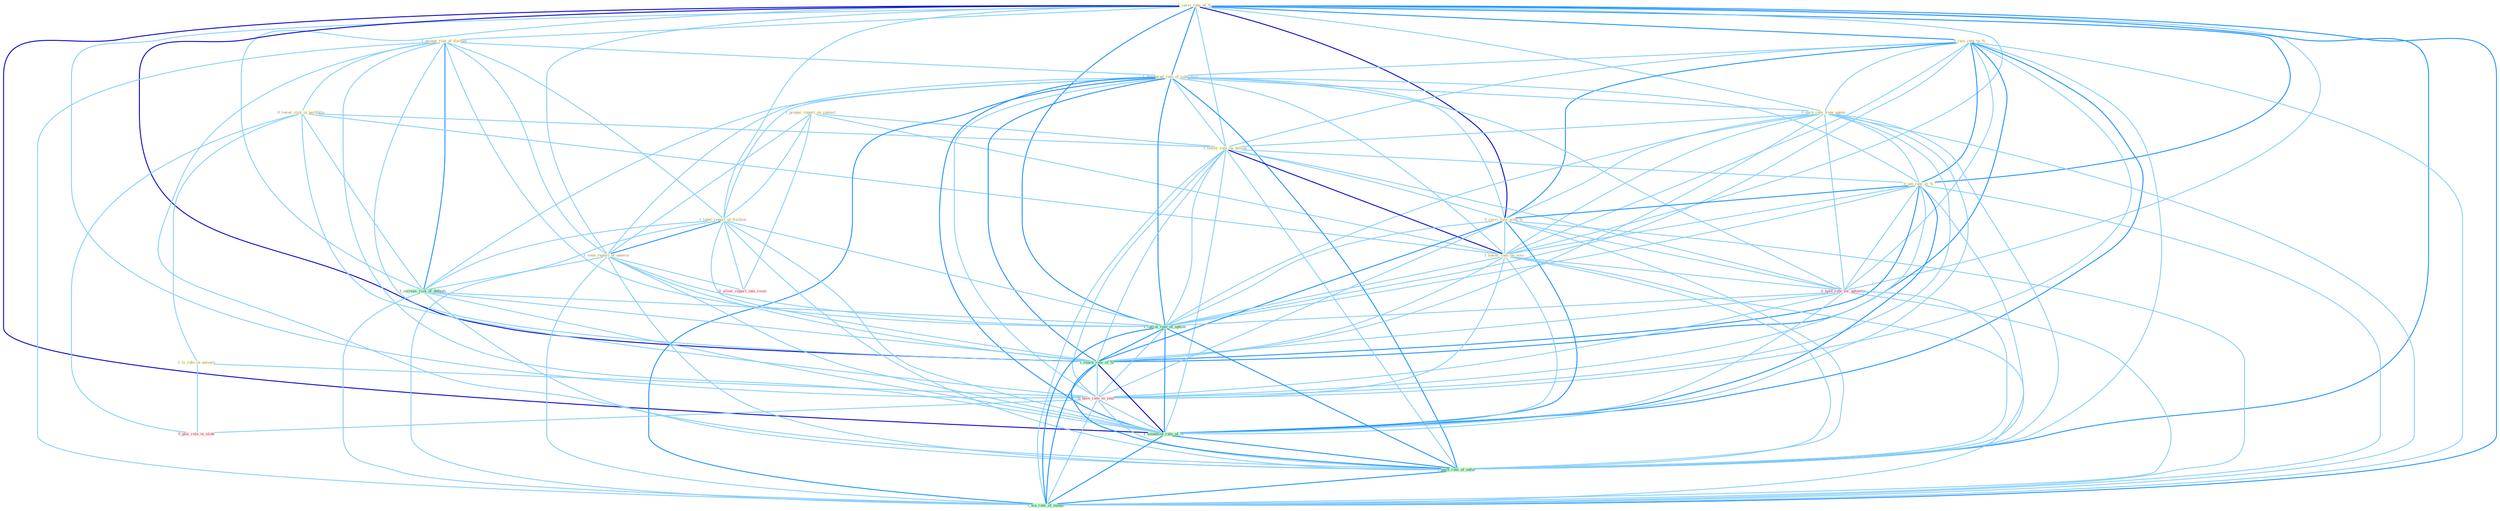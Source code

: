 Graph G{ 
    node
    [shape=polygon,style=filled,width=.5,height=.06,color="#BDFCC9",fixedsize=true,fontsize=4,
    fontcolor="#2f4f4f"];
    {node
    [color="#ffffe0", fontcolor="#8b7d6b"] "1_carri_rate_of_% " "1_prepar_report_on_contact " "1_accept_risk_of_fluctuat " "0_lower_risk_in_portfolio " "0_rais_rate_to_% " "1_downgrad_rate_of_subsidiari " "1_is_rule_in_univers " "0_earn_rate_from_agenc " "1_lower_rate_on_billion " "1_label_report_of_friction " "0_set_rate_at_% " "0_carri_rate_with_% " "1_seen_report_of_unawar " "1_lower_rate_on_issu "}
{node [color="#fff0f5", fontcolor="#b22222"] "0_allow_report_into_room " "0_hold_rate_for_advertis " "0_have_rate_in_year " "0_plai_role_in_slide "}
edge [color="#B0E2FF"];

	"1_carri_rate_of_% " -- "1_accept_risk_of_fluctuat " [w="1", color="#87cefa" ];
	"1_carri_rate_of_% " -- "0_rais_rate_to_% " [w="2", color="#1e90ff" , len=0.8];
	"1_carri_rate_of_% " -- "1_downgrad_rate_of_subsidiari " [w="2", color="#1e90ff" , len=0.8];
	"1_carri_rate_of_% " -- "0_earn_rate_from_agenc " [w="1", color="#87cefa" ];
	"1_carri_rate_of_% " -- "1_lower_rate_on_billion " [w="1", color="#87cefa" ];
	"1_carri_rate_of_% " -- "1_label_report_of_friction " [w="1", color="#87cefa" ];
	"1_carri_rate_of_% " -- "0_set_rate_at_% " [w="2", color="#1e90ff" , len=0.8];
	"1_carri_rate_of_% " -- "0_carri_rate_with_% " [w="3", color="#0000cd" , len=0.6];
	"1_carri_rate_of_% " -- "1_seen_report_of_unawar " [w="1", color="#87cefa" ];
	"1_carri_rate_of_% " -- "1_lower_rate_on_issu " [w="1", color="#87cefa" ];
	"1_carri_rate_of_% " -- "1_increas_risk_of_default " [w="1", color="#87cefa" ];
	"1_carri_rate_of_% " -- "0_hold_rate_for_advertis " [w="1", color="#87cefa" ];
	"1_carri_rate_of_% " -- "1_calcul_rate_of_option " [w="2", color="#1e90ff" , len=0.8];
	"1_carri_rate_of_% " -- "1_reach_rate_of_% " [w="3", color="#0000cd" , len=0.6];
	"1_carri_rate_of_% " -- "0_have_rate_in_year " [w="1", color="#87cefa" ];
	"1_carri_rate_of_% " -- "1_establish_rate_of_% " [w="3", color="#0000cd" , len=0.6];
	"1_carri_rate_of_% " -- "1_push_rate_of_inflat " [w="2", color="#1e90ff" , len=0.8];
	"1_carri_rate_of_% " -- "1_wa_rate_of_month " [w="2", color="#1e90ff" , len=0.8];
	"1_prepar_report_on_contact " -- "1_lower_rate_on_billion " [w="1", color="#87cefa" ];
	"1_prepar_report_on_contact " -- "1_label_report_of_friction " [w="1", color="#87cefa" ];
	"1_prepar_report_on_contact " -- "1_seen_report_of_unawar " [w="1", color="#87cefa" ];
	"1_prepar_report_on_contact " -- "1_lower_rate_on_issu " [w="1", color="#87cefa" ];
	"1_prepar_report_on_contact " -- "0_allow_report_into_room " [w="1", color="#87cefa" ];
	"1_accept_risk_of_fluctuat " -- "0_lower_risk_in_portfolio " [w="1", color="#87cefa" ];
	"1_accept_risk_of_fluctuat " -- "1_downgrad_rate_of_subsidiari " [w="1", color="#87cefa" ];
	"1_accept_risk_of_fluctuat " -- "1_label_report_of_friction " [w="1", color="#87cefa" ];
	"1_accept_risk_of_fluctuat " -- "1_seen_report_of_unawar " [w="1", color="#87cefa" ];
	"1_accept_risk_of_fluctuat " -- "1_increas_risk_of_default " [w="2", color="#1e90ff" , len=0.8];
	"1_accept_risk_of_fluctuat " -- "1_calcul_rate_of_option " [w="1", color="#87cefa" ];
	"1_accept_risk_of_fluctuat " -- "1_reach_rate_of_% " [w="1", color="#87cefa" ];
	"1_accept_risk_of_fluctuat " -- "1_establish_rate_of_% " [w="1", color="#87cefa" ];
	"1_accept_risk_of_fluctuat " -- "1_push_rate_of_inflat " [w="1", color="#87cefa" ];
	"1_accept_risk_of_fluctuat " -- "1_wa_rate_of_month " [w="1", color="#87cefa" ];
	"0_lower_risk_in_portfolio " -- "1_is_rule_in_univers " [w="1", color="#87cefa" ];
	"0_lower_risk_in_portfolio " -- "1_lower_rate_on_billion " [w="1", color="#87cefa" ];
	"0_lower_risk_in_portfolio " -- "1_lower_rate_on_issu " [w="1", color="#87cefa" ];
	"0_lower_risk_in_portfolio " -- "1_increas_risk_of_default " [w="1", color="#87cefa" ];
	"0_lower_risk_in_portfolio " -- "0_have_rate_in_year " [w="1", color="#87cefa" ];
	"0_lower_risk_in_portfolio " -- "0_plai_role_in_slide " [w="1", color="#87cefa" ];
	"0_rais_rate_to_% " -- "1_downgrad_rate_of_subsidiari " [w="1", color="#87cefa" ];
	"0_rais_rate_to_% " -- "0_earn_rate_from_agenc " [w="1", color="#87cefa" ];
	"0_rais_rate_to_% " -- "1_lower_rate_on_billion " [w="1", color="#87cefa" ];
	"0_rais_rate_to_% " -- "0_set_rate_at_% " [w="2", color="#1e90ff" , len=0.8];
	"0_rais_rate_to_% " -- "0_carri_rate_with_% " [w="2", color="#1e90ff" , len=0.8];
	"0_rais_rate_to_% " -- "1_lower_rate_on_issu " [w="1", color="#87cefa" ];
	"0_rais_rate_to_% " -- "0_hold_rate_for_advertis " [w="1", color="#87cefa" ];
	"0_rais_rate_to_% " -- "1_calcul_rate_of_option " [w="1", color="#87cefa" ];
	"0_rais_rate_to_% " -- "1_reach_rate_of_% " [w="2", color="#1e90ff" , len=0.8];
	"0_rais_rate_to_% " -- "0_have_rate_in_year " [w="1", color="#87cefa" ];
	"0_rais_rate_to_% " -- "1_establish_rate_of_% " [w="2", color="#1e90ff" , len=0.8];
	"0_rais_rate_to_% " -- "1_push_rate_of_inflat " [w="1", color="#87cefa" ];
	"0_rais_rate_to_% " -- "1_wa_rate_of_month " [w="1", color="#87cefa" ];
	"1_downgrad_rate_of_subsidiari " -- "0_earn_rate_from_agenc " [w="1", color="#87cefa" ];
	"1_downgrad_rate_of_subsidiari " -- "1_lower_rate_on_billion " [w="1", color="#87cefa" ];
	"1_downgrad_rate_of_subsidiari " -- "1_label_report_of_friction " [w="1", color="#87cefa" ];
	"1_downgrad_rate_of_subsidiari " -- "0_set_rate_at_% " [w="1", color="#87cefa" ];
	"1_downgrad_rate_of_subsidiari " -- "0_carri_rate_with_% " [w="1", color="#87cefa" ];
	"1_downgrad_rate_of_subsidiari " -- "1_seen_report_of_unawar " [w="1", color="#87cefa" ];
	"1_downgrad_rate_of_subsidiari " -- "1_lower_rate_on_issu " [w="1", color="#87cefa" ];
	"1_downgrad_rate_of_subsidiari " -- "1_increas_risk_of_default " [w="1", color="#87cefa" ];
	"1_downgrad_rate_of_subsidiari " -- "0_hold_rate_for_advertis " [w="1", color="#87cefa" ];
	"1_downgrad_rate_of_subsidiari " -- "1_calcul_rate_of_option " [w="2", color="#1e90ff" , len=0.8];
	"1_downgrad_rate_of_subsidiari " -- "1_reach_rate_of_% " [w="2", color="#1e90ff" , len=0.8];
	"1_downgrad_rate_of_subsidiari " -- "0_have_rate_in_year " [w="1", color="#87cefa" ];
	"1_downgrad_rate_of_subsidiari " -- "1_establish_rate_of_% " [w="2", color="#1e90ff" , len=0.8];
	"1_downgrad_rate_of_subsidiari " -- "1_push_rate_of_inflat " [w="2", color="#1e90ff" , len=0.8];
	"1_downgrad_rate_of_subsidiari " -- "1_wa_rate_of_month " [w="2", color="#1e90ff" , len=0.8];
	"1_is_rule_in_univers " -- "0_have_rate_in_year " [w="1", color="#87cefa" ];
	"1_is_rule_in_univers " -- "0_plai_role_in_slide " [w="1", color="#87cefa" ];
	"0_earn_rate_from_agenc " -- "1_lower_rate_on_billion " [w="1", color="#87cefa" ];
	"0_earn_rate_from_agenc " -- "0_set_rate_at_% " [w="1", color="#87cefa" ];
	"0_earn_rate_from_agenc " -- "0_carri_rate_with_% " [w="1", color="#87cefa" ];
	"0_earn_rate_from_agenc " -- "1_lower_rate_on_issu " [w="1", color="#87cefa" ];
	"0_earn_rate_from_agenc " -- "0_hold_rate_for_advertis " [w="1", color="#87cefa" ];
	"0_earn_rate_from_agenc " -- "1_calcul_rate_of_option " [w="1", color="#87cefa" ];
	"0_earn_rate_from_agenc " -- "1_reach_rate_of_% " [w="1", color="#87cefa" ];
	"0_earn_rate_from_agenc " -- "0_have_rate_in_year " [w="1", color="#87cefa" ];
	"0_earn_rate_from_agenc " -- "1_establish_rate_of_% " [w="1", color="#87cefa" ];
	"0_earn_rate_from_agenc " -- "1_push_rate_of_inflat " [w="1", color="#87cefa" ];
	"0_earn_rate_from_agenc " -- "1_wa_rate_of_month " [w="1", color="#87cefa" ];
	"1_lower_rate_on_billion " -- "0_set_rate_at_% " [w="1", color="#87cefa" ];
	"1_lower_rate_on_billion " -- "0_carri_rate_with_% " [w="1", color="#87cefa" ];
	"1_lower_rate_on_billion " -- "1_lower_rate_on_issu " [w="3", color="#0000cd" , len=0.6];
	"1_lower_rate_on_billion " -- "0_hold_rate_for_advertis " [w="1", color="#87cefa" ];
	"1_lower_rate_on_billion " -- "1_calcul_rate_of_option " [w="1", color="#87cefa" ];
	"1_lower_rate_on_billion " -- "1_reach_rate_of_% " [w="1", color="#87cefa" ];
	"1_lower_rate_on_billion " -- "0_have_rate_in_year " [w="1", color="#87cefa" ];
	"1_lower_rate_on_billion " -- "1_establish_rate_of_% " [w="1", color="#87cefa" ];
	"1_lower_rate_on_billion " -- "1_push_rate_of_inflat " [w="1", color="#87cefa" ];
	"1_lower_rate_on_billion " -- "1_wa_rate_of_month " [w="1", color="#87cefa" ];
	"1_label_report_of_friction " -- "1_seen_report_of_unawar " [w="2", color="#1e90ff" , len=0.8];
	"1_label_report_of_friction " -- "1_increas_risk_of_default " [w="1", color="#87cefa" ];
	"1_label_report_of_friction " -- "0_allow_report_into_room " [w="1", color="#87cefa" ];
	"1_label_report_of_friction " -- "1_calcul_rate_of_option " [w="1", color="#87cefa" ];
	"1_label_report_of_friction " -- "1_reach_rate_of_% " [w="1", color="#87cefa" ];
	"1_label_report_of_friction " -- "1_establish_rate_of_% " [w="1", color="#87cefa" ];
	"1_label_report_of_friction " -- "1_push_rate_of_inflat " [w="1", color="#87cefa" ];
	"1_label_report_of_friction " -- "1_wa_rate_of_month " [w="1", color="#87cefa" ];
	"0_set_rate_at_% " -- "0_carri_rate_with_% " [w="2", color="#1e90ff" , len=0.8];
	"0_set_rate_at_% " -- "1_lower_rate_on_issu " [w="1", color="#87cefa" ];
	"0_set_rate_at_% " -- "0_hold_rate_for_advertis " [w="1", color="#87cefa" ];
	"0_set_rate_at_% " -- "1_calcul_rate_of_option " [w="1", color="#87cefa" ];
	"0_set_rate_at_% " -- "1_reach_rate_of_% " [w="2", color="#1e90ff" , len=0.8];
	"0_set_rate_at_% " -- "0_have_rate_in_year " [w="1", color="#87cefa" ];
	"0_set_rate_at_% " -- "1_establish_rate_of_% " [w="2", color="#1e90ff" , len=0.8];
	"0_set_rate_at_% " -- "1_push_rate_of_inflat " [w="1", color="#87cefa" ];
	"0_set_rate_at_% " -- "1_wa_rate_of_month " [w="1", color="#87cefa" ];
	"0_carri_rate_with_% " -- "1_lower_rate_on_issu " [w="1", color="#87cefa" ];
	"0_carri_rate_with_% " -- "0_hold_rate_for_advertis " [w="1", color="#87cefa" ];
	"0_carri_rate_with_% " -- "1_calcul_rate_of_option " [w="1", color="#87cefa" ];
	"0_carri_rate_with_% " -- "1_reach_rate_of_% " [w="2", color="#1e90ff" , len=0.8];
	"0_carri_rate_with_% " -- "0_have_rate_in_year " [w="1", color="#87cefa" ];
	"0_carri_rate_with_% " -- "1_establish_rate_of_% " [w="2", color="#1e90ff" , len=0.8];
	"0_carri_rate_with_% " -- "1_push_rate_of_inflat " [w="1", color="#87cefa" ];
	"0_carri_rate_with_% " -- "1_wa_rate_of_month " [w="1", color="#87cefa" ];
	"1_seen_report_of_unawar " -- "1_increas_risk_of_default " [w="1", color="#87cefa" ];
	"1_seen_report_of_unawar " -- "0_allow_report_into_room " [w="1", color="#87cefa" ];
	"1_seen_report_of_unawar " -- "1_calcul_rate_of_option " [w="1", color="#87cefa" ];
	"1_seen_report_of_unawar " -- "1_reach_rate_of_% " [w="1", color="#87cefa" ];
	"1_seen_report_of_unawar " -- "1_establish_rate_of_% " [w="1", color="#87cefa" ];
	"1_seen_report_of_unawar " -- "1_push_rate_of_inflat " [w="1", color="#87cefa" ];
	"1_seen_report_of_unawar " -- "1_wa_rate_of_month " [w="1", color="#87cefa" ];
	"1_lower_rate_on_issu " -- "0_hold_rate_for_advertis " [w="1", color="#87cefa" ];
	"1_lower_rate_on_issu " -- "1_calcul_rate_of_option " [w="1", color="#87cefa" ];
	"1_lower_rate_on_issu " -- "1_reach_rate_of_% " [w="1", color="#87cefa" ];
	"1_lower_rate_on_issu " -- "0_have_rate_in_year " [w="1", color="#87cefa" ];
	"1_lower_rate_on_issu " -- "1_establish_rate_of_% " [w="1", color="#87cefa" ];
	"1_lower_rate_on_issu " -- "1_push_rate_of_inflat " [w="1", color="#87cefa" ];
	"1_lower_rate_on_issu " -- "1_wa_rate_of_month " [w="1", color="#87cefa" ];
	"1_increas_risk_of_default " -- "1_calcul_rate_of_option " [w="1", color="#87cefa" ];
	"1_increas_risk_of_default " -- "1_reach_rate_of_% " [w="1", color="#87cefa" ];
	"1_increas_risk_of_default " -- "1_establish_rate_of_% " [w="1", color="#87cefa" ];
	"1_increas_risk_of_default " -- "1_push_rate_of_inflat " [w="1", color="#87cefa" ];
	"1_increas_risk_of_default " -- "1_wa_rate_of_month " [w="1", color="#87cefa" ];
	"0_hold_rate_for_advertis " -- "1_calcul_rate_of_option " [w="1", color="#87cefa" ];
	"0_hold_rate_for_advertis " -- "1_reach_rate_of_% " [w="1", color="#87cefa" ];
	"0_hold_rate_for_advertis " -- "0_have_rate_in_year " [w="1", color="#87cefa" ];
	"0_hold_rate_for_advertis " -- "1_establish_rate_of_% " [w="1", color="#87cefa" ];
	"0_hold_rate_for_advertis " -- "1_push_rate_of_inflat " [w="1", color="#87cefa" ];
	"0_hold_rate_for_advertis " -- "1_wa_rate_of_month " [w="1", color="#87cefa" ];
	"1_calcul_rate_of_option " -- "1_reach_rate_of_% " [w="2", color="#1e90ff" , len=0.8];
	"1_calcul_rate_of_option " -- "0_have_rate_in_year " [w="1", color="#87cefa" ];
	"1_calcul_rate_of_option " -- "1_establish_rate_of_% " [w="2", color="#1e90ff" , len=0.8];
	"1_calcul_rate_of_option " -- "1_push_rate_of_inflat " [w="2", color="#1e90ff" , len=0.8];
	"1_calcul_rate_of_option " -- "1_wa_rate_of_month " [w="2", color="#1e90ff" , len=0.8];
	"1_reach_rate_of_% " -- "0_have_rate_in_year " [w="1", color="#87cefa" ];
	"1_reach_rate_of_% " -- "1_establish_rate_of_% " [w="3", color="#0000cd" , len=0.6];
	"1_reach_rate_of_% " -- "1_push_rate_of_inflat " [w="2", color="#1e90ff" , len=0.8];
	"1_reach_rate_of_% " -- "1_wa_rate_of_month " [w="2", color="#1e90ff" , len=0.8];
	"0_have_rate_in_year " -- "1_establish_rate_of_% " [w="1", color="#87cefa" ];
	"0_have_rate_in_year " -- "0_plai_role_in_slide " [w="1", color="#87cefa" ];
	"0_have_rate_in_year " -- "1_push_rate_of_inflat " [w="1", color="#87cefa" ];
	"0_have_rate_in_year " -- "1_wa_rate_of_month " [w="1", color="#87cefa" ];
	"1_establish_rate_of_% " -- "1_push_rate_of_inflat " [w="2", color="#1e90ff" , len=0.8];
	"1_establish_rate_of_% " -- "1_wa_rate_of_month " [w="2", color="#1e90ff" , len=0.8];
	"1_push_rate_of_inflat " -- "1_wa_rate_of_month " [w="2", color="#1e90ff" , len=0.8];
}